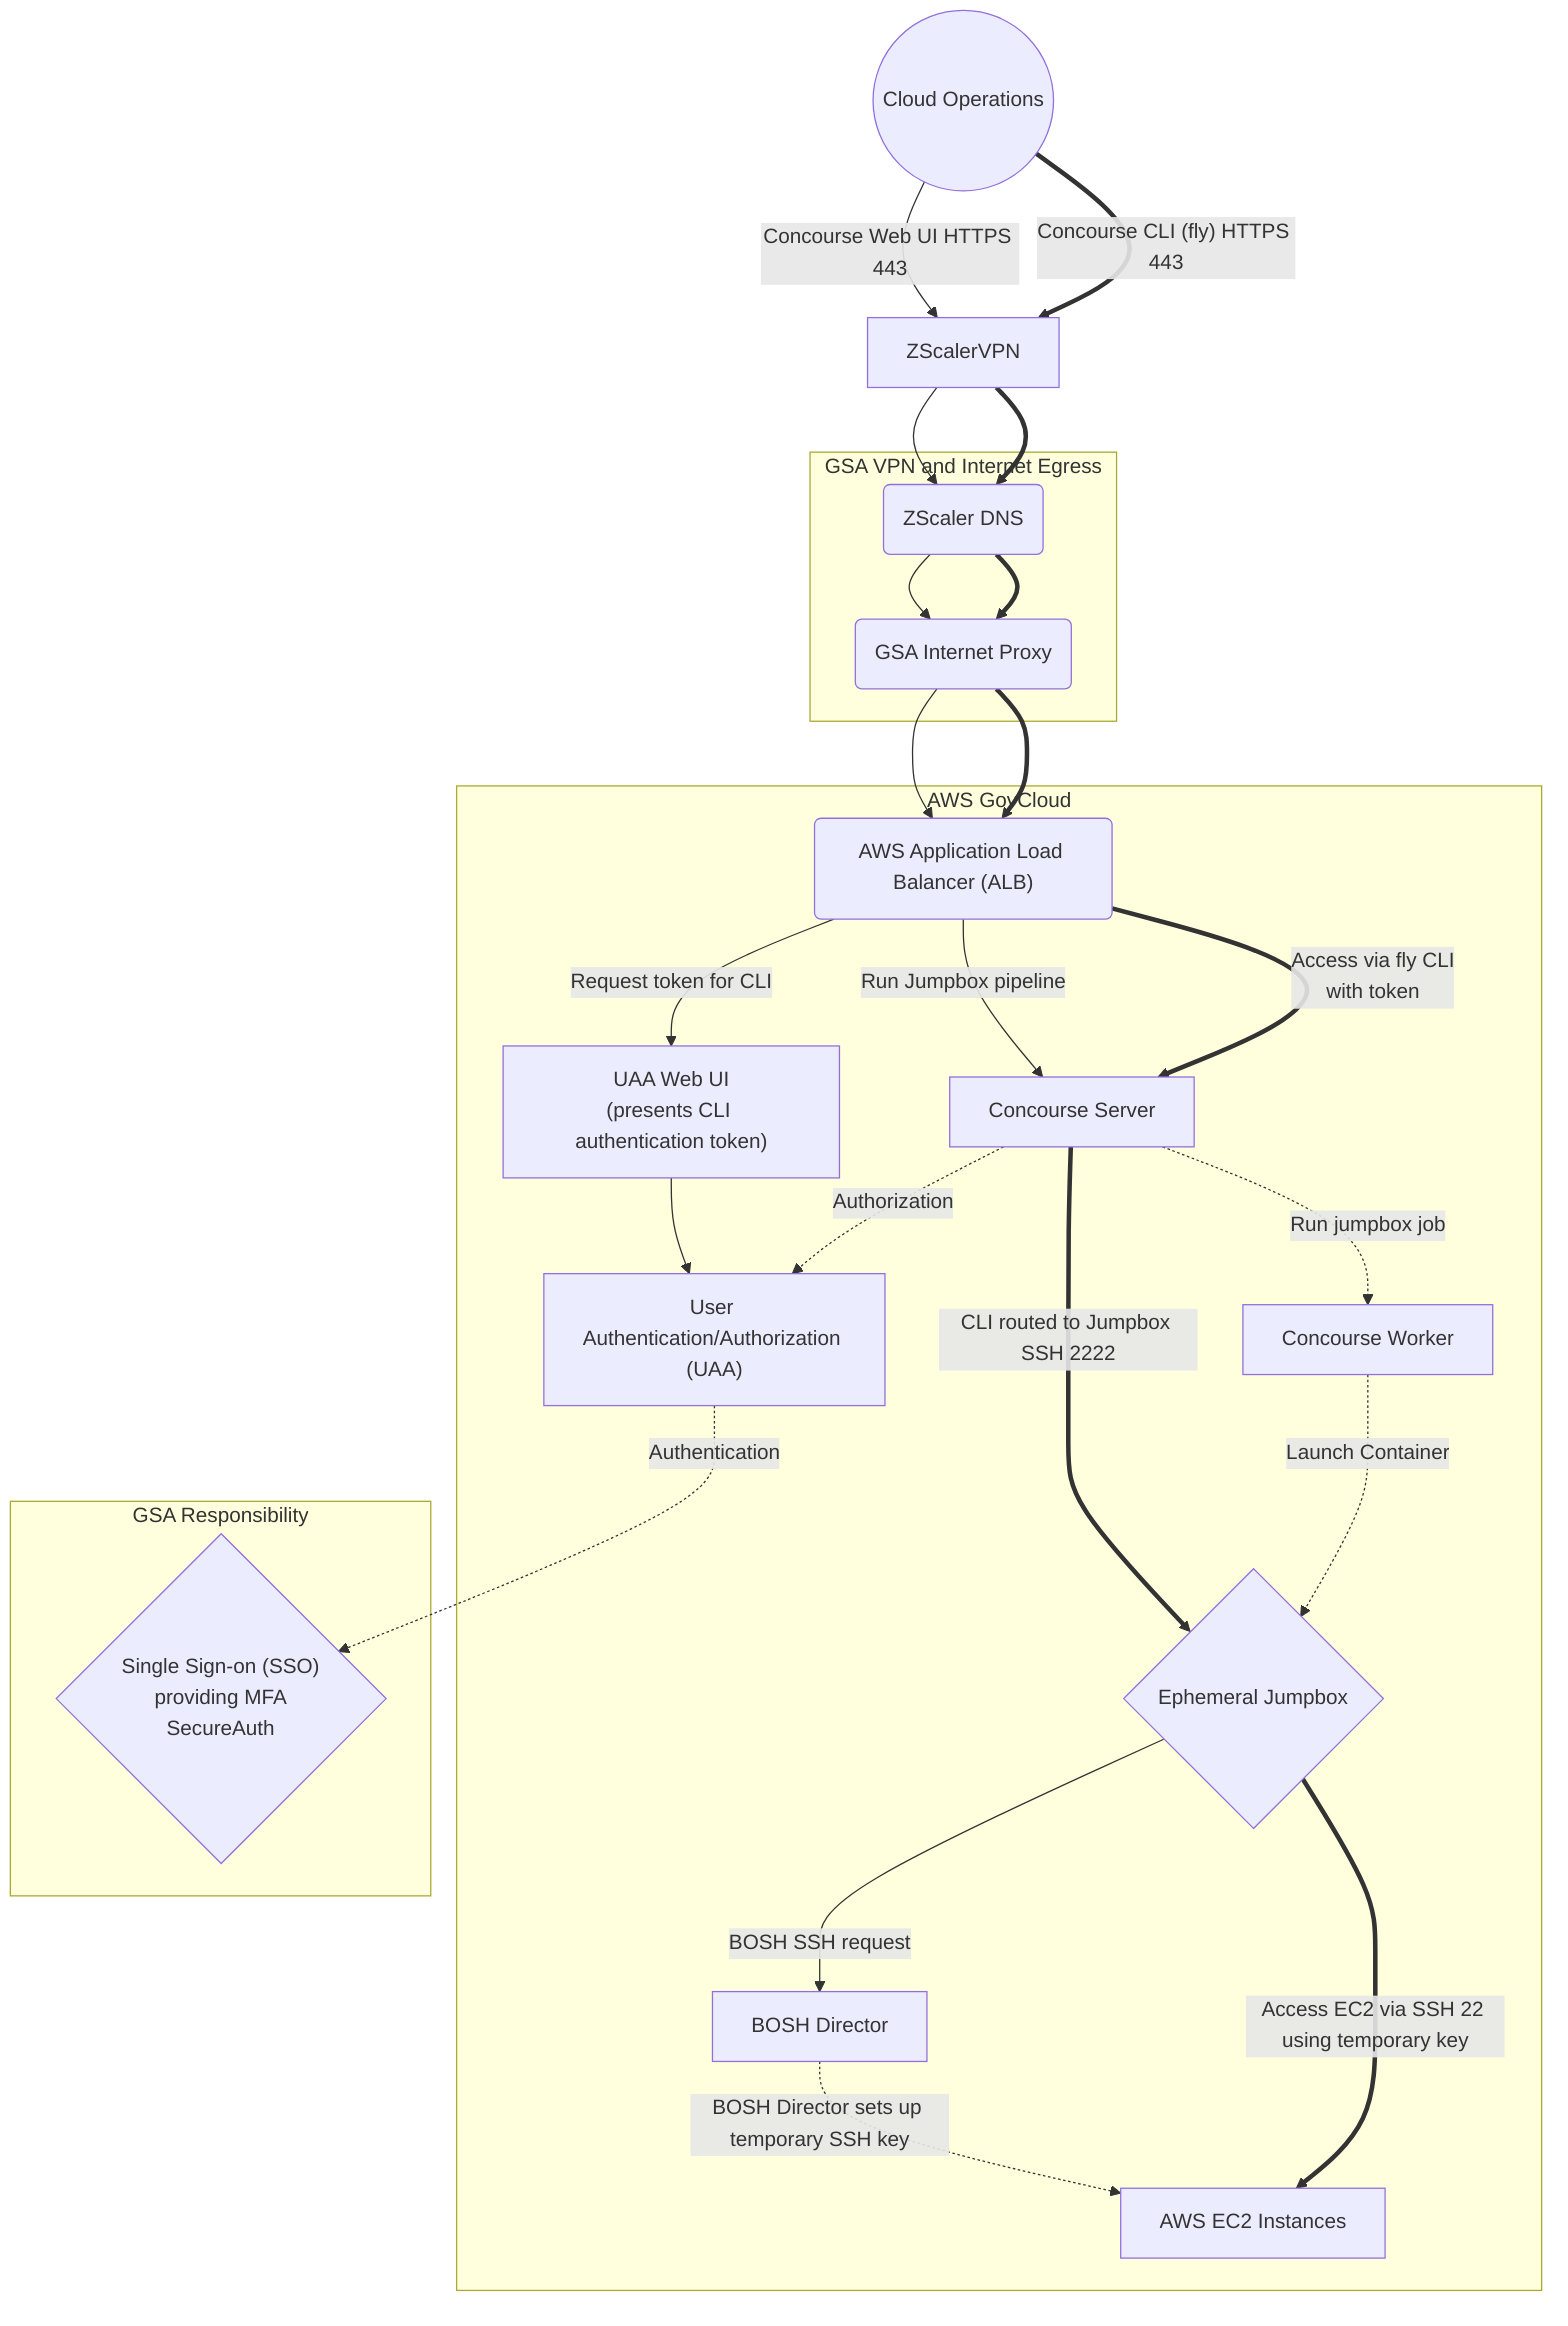 %% title: 10-4.2 Jumpbox Data Flow
%% description: Section 10 - System Environment - Figure 10-4.2 Jumpbox Data Flow
graph TD

  subgraph AWS GovCloud
    UAA["User Authentication/Authorization (UAA)"]
    concourse["Concourse Server"]
    worker[Concourse Worker]
    Jumpbox{Ephemeral Jumpbox}
    BOSH[BOSH Director]
    EC2[AWS EC2 Instances]
    ALB("AWS Application Load Balancer (ALB)")
    opsuaaweb["UAA Web UI<br>(presents CLI authentication token)"]
  end
  subgraph GSA Responsibility
    SAML{"Single Sign-on (SSO)<br>providing MFA<br>SecureAuth"}
  end
  subgraph GSA VPN and Internet Egress
    ZScalerDNS("ZScaler DNS")
    GSAProxy("GSA Internet Proxy")
  end

  Ops((Cloud Operations))

  Ops--"Concourse Web UI HTTPS 443"-->ZScalerVPN-->ZScalerDNS-->GSAProxy-->ALB
  Ops=="Concourse CLI (fly) HTTPS 443"==>ZScalerVPN==>ZScalerDNS==>GSAProxy==>ALB
  ALB--Run Jumpbox pipeline-->concourse
  ALB==Access via fly CLI<br>with token==>concourse
  concourse==CLI routed to Jumpbox SSH 2222==>Jumpbox
  ALB--Request token for CLI-->opsuaaweb-->UAA
  UAA-.Authentication.->SAML
  concourse-.Authorization.->UAA
  concourse-.Run jumpbox job.->worker
  worker-.Launch Container.->Jumpbox
  Jumpbox--BOSH SSH request-->BOSH
  BOSH-.BOSH Director sets up temporary SSH key.->EC2
  Jumpbox==Access EC2 via SSH 22 using temporary key==>EC2